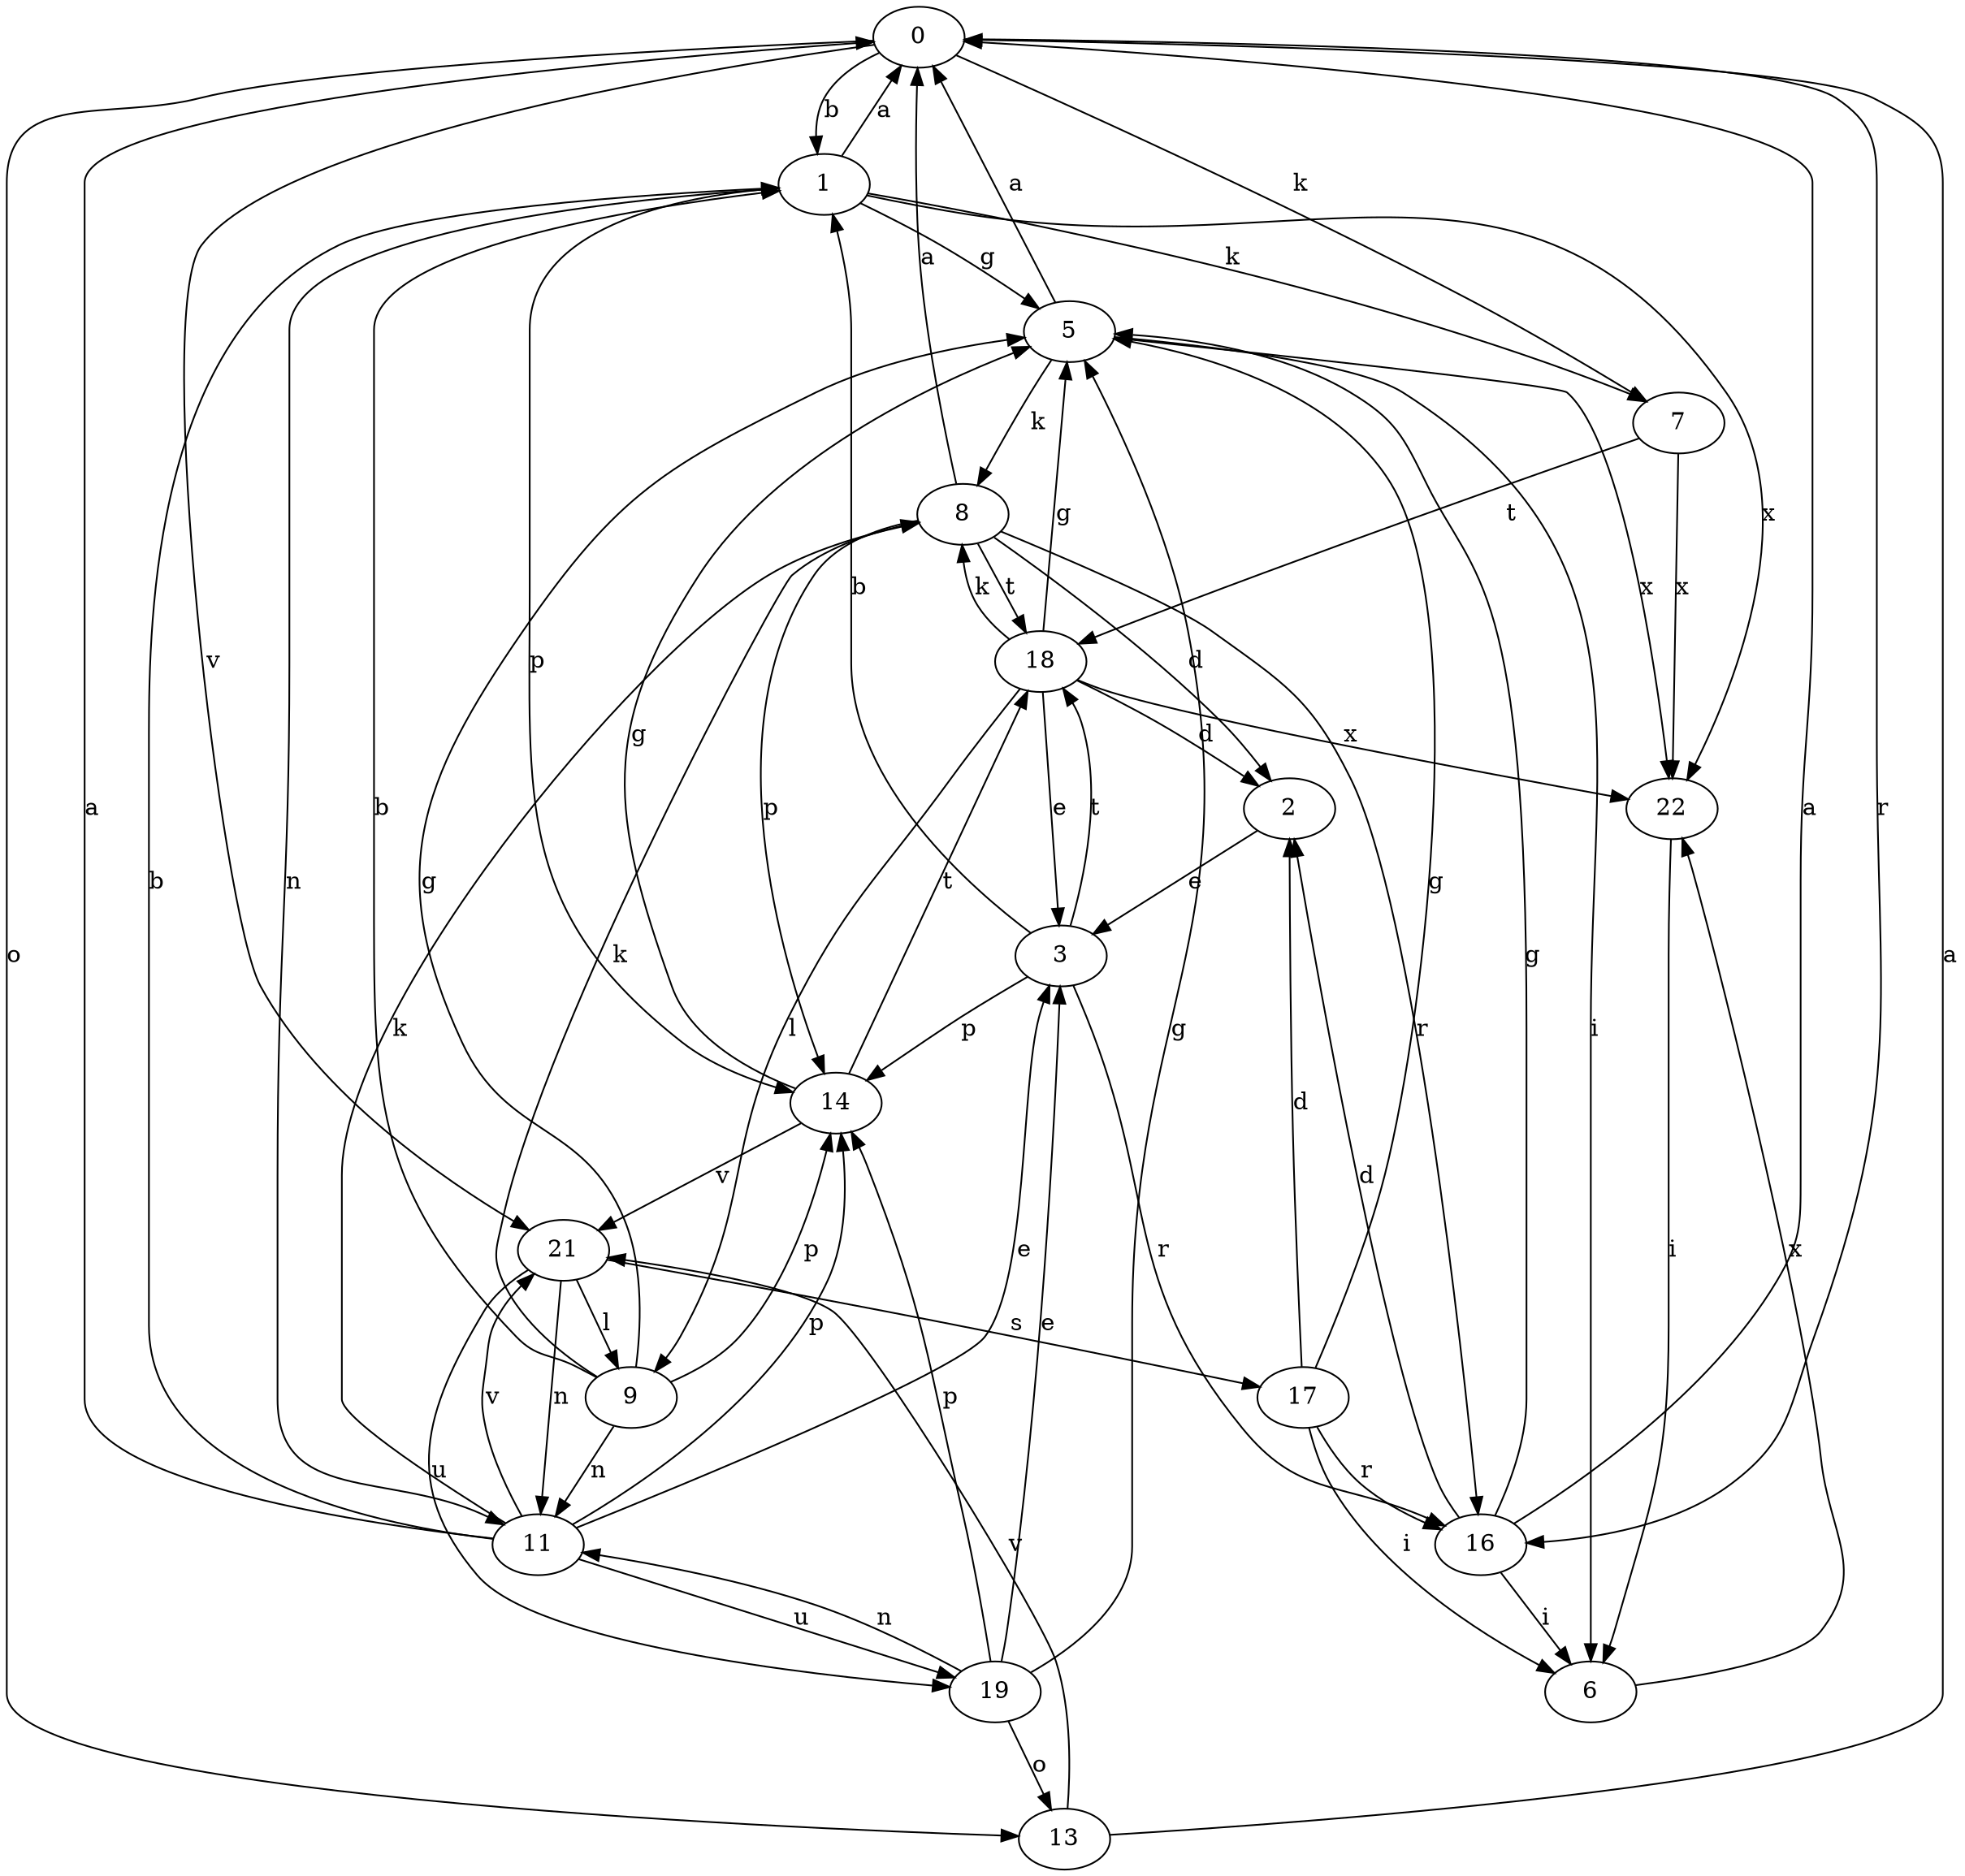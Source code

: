 strict digraph  {
0;
1;
2;
3;
5;
6;
7;
8;
9;
11;
13;
14;
16;
17;
18;
19;
21;
22;
0 -> 1  [label=b];
0 -> 7  [label=k];
0 -> 13  [label=o];
0 -> 16  [label=r];
0 -> 21  [label=v];
1 -> 0  [label=a];
1 -> 5  [label=g];
1 -> 7  [label=k];
1 -> 11  [label=n];
1 -> 14  [label=p];
1 -> 22  [label=x];
2 -> 3  [label=e];
3 -> 1  [label=b];
3 -> 14  [label=p];
3 -> 16  [label=r];
3 -> 18  [label=t];
5 -> 0  [label=a];
5 -> 6  [label=i];
5 -> 8  [label=k];
5 -> 22  [label=x];
6 -> 22  [label=x];
7 -> 18  [label=t];
7 -> 22  [label=x];
8 -> 0  [label=a];
8 -> 2  [label=d];
8 -> 14  [label=p];
8 -> 16  [label=r];
8 -> 18  [label=t];
9 -> 1  [label=b];
9 -> 5  [label=g];
9 -> 8  [label=k];
9 -> 11  [label=n];
9 -> 14  [label=p];
11 -> 0  [label=a];
11 -> 1  [label=b];
11 -> 3  [label=e];
11 -> 8  [label=k];
11 -> 14  [label=p];
11 -> 19  [label=u];
11 -> 21  [label=v];
13 -> 0  [label=a];
13 -> 21  [label=v];
14 -> 5  [label=g];
14 -> 18  [label=t];
14 -> 21  [label=v];
16 -> 0  [label=a];
16 -> 2  [label=d];
16 -> 5  [label=g];
16 -> 6  [label=i];
17 -> 2  [label=d];
17 -> 5  [label=g];
17 -> 6  [label=i];
17 -> 16  [label=r];
18 -> 2  [label=d];
18 -> 3  [label=e];
18 -> 5  [label=g];
18 -> 8  [label=k];
18 -> 9  [label=l];
18 -> 22  [label=x];
19 -> 3  [label=e];
19 -> 5  [label=g];
19 -> 11  [label=n];
19 -> 13  [label=o];
19 -> 14  [label=p];
21 -> 9  [label=l];
21 -> 11  [label=n];
21 -> 17  [label=s];
21 -> 19  [label=u];
22 -> 6  [label=i];
}
